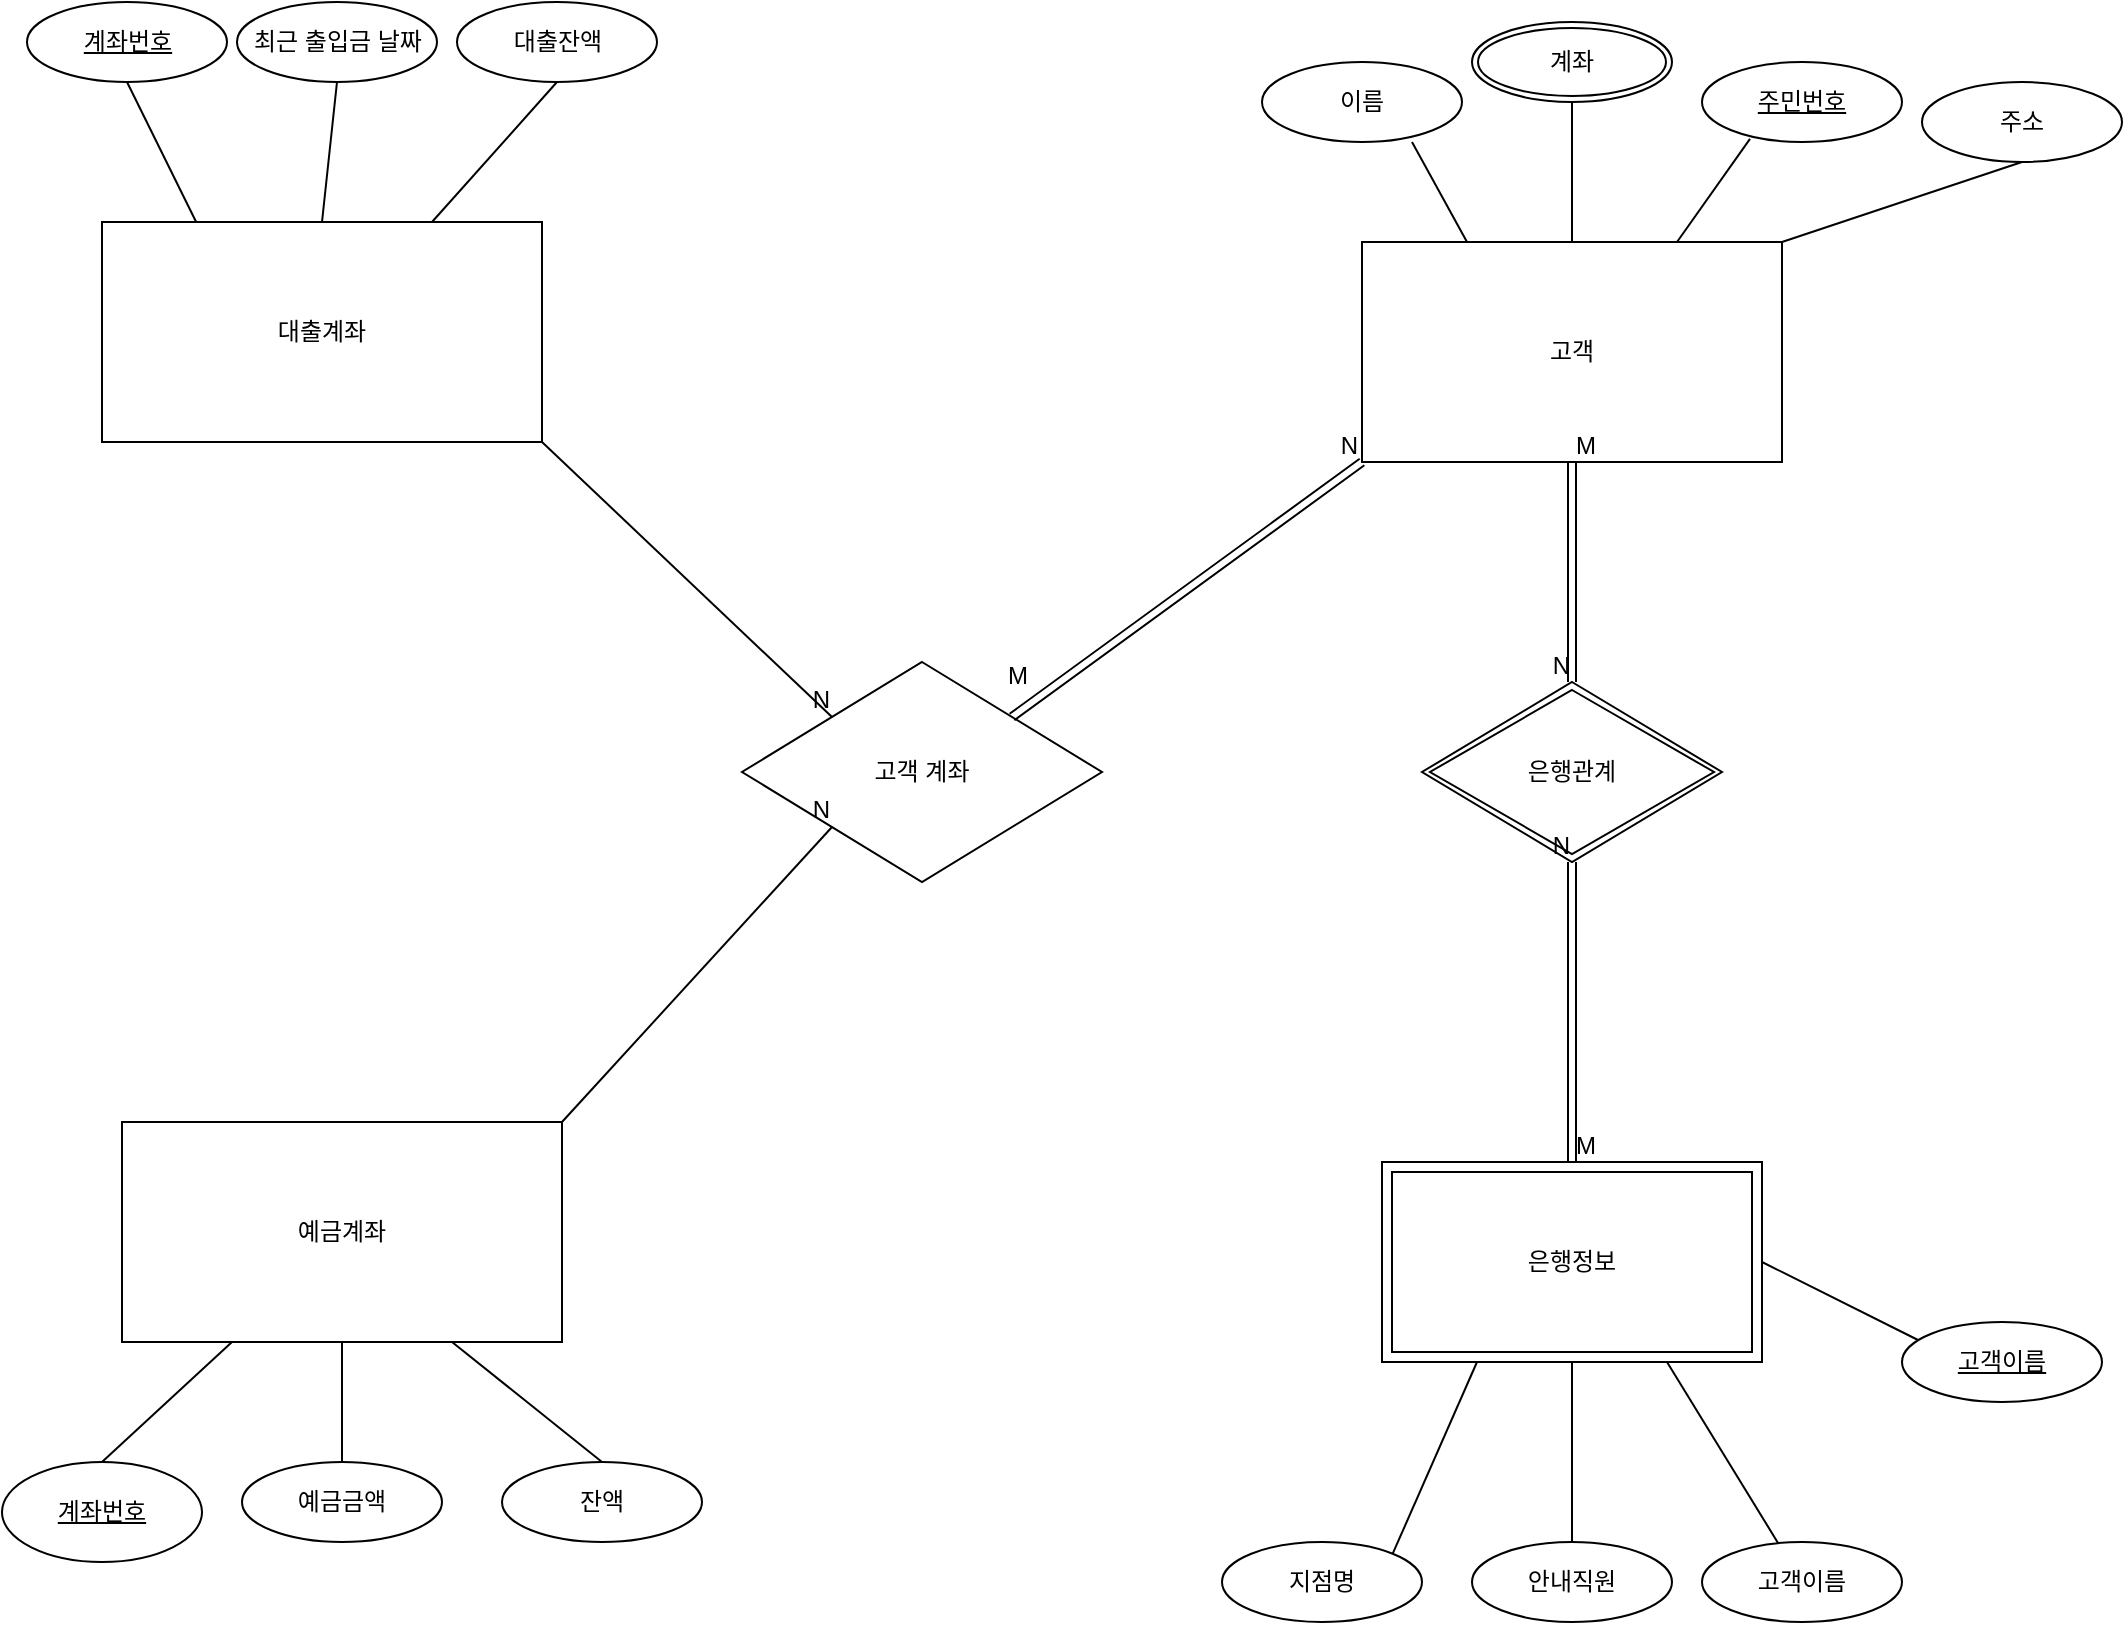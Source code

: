 <mxfile version="22.1.3" type="github">
  <diagram id="R2lEEEUBdFMjLlhIrx00" name="Page-1">
    <mxGraphModel dx="1104" dy="1135" grid="1" gridSize="10" guides="1" tooltips="1" connect="1" arrows="1" fold="1" page="1" pageScale="1" pageWidth="850" pageHeight="1100" math="0" shadow="0" extFonts="Permanent Marker^https://fonts.googleapis.com/css?family=Permanent+Marker">
      <root>
        <mxCell id="0" />
        <mxCell id="1" parent="0" />
        <mxCell id="ex15Wu89XBBNbvbOtpgM-51" value="예금계좌" style="whiteSpace=wrap;html=1;align=center;" parent="1" vertex="1">
          <mxGeometry x="170" y="650" width="220" height="110" as="geometry" />
        </mxCell>
        <mxCell id="ex15Wu89XBBNbvbOtpgM-52" value="대출계좌" style="whiteSpace=wrap;html=1;align=center;" parent="1" vertex="1">
          <mxGeometry x="160" y="200" width="220" height="110" as="geometry" />
        </mxCell>
        <mxCell id="ex15Wu89XBBNbvbOtpgM-55" value="은행정보" style="shape=ext;margin=3;double=1;whiteSpace=wrap;html=1;align=center;" parent="1" vertex="1">
          <mxGeometry x="800" y="670" width="190" height="100" as="geometry" />
        </mxCell>
        <mxCell id="ex15Wu89XBBNbvbOtpgM-56" value="고객" style="whiteSpace=wrap;html=1;align=center;" parent="1" vertex="1">
          <mxGeometry x="790" y="210" width="210" height="110" as="geometry" />
        </mxCell>
        <mxCell id="ex15Wu89XBBNbvbOtpgM-57" value="은행관계" style="shape=rhombus;double=1;perimeter=rhombusPerimeter;whiteSpace=wrap;html=1;align=center;" parent="1" vertex="1">
          <mxGeometry x="820" y="430" width="150" height="90" as="geometry" />
        </mxCell>
        <mxCell id="ex15Wu89XBBNbvbOtpgM-58" value="" style="shape=link;html=1;rounded=0;exitX=0.5;exitY=1;exitDx=0;exitDy=0;entryX=0.5;entryY=0;entryDx=0;entryDy=0;" parent="1" source="ex15Wu89XBBNbvbOtpgM-56" target="ex15Wu89XBBNbvbOtpgM-57" edge="1">
          <mxGeometry relative="1" as="geometry">
            <mxPoint x="530" y="420" as="sourcePoint" />
            <mxPoint x="690" y="420" as="targetPoint" />
          </mxGeometry>
        </mxCell>
        <mxCell id="ex15Wu89XBBNbvbOtpgM-59" value="M" style="resizable=0;html=1;whiteSpace=wrap;align=left;verticalAlign=bottom;" parent="ex15Wu89XBBNbvbOtpgM-58" connectable="0" vertex="1">
          <mxGeometry x="-1" relative="1" as="geometry" />
        </mxCell>
        <mxCell id="ex15Wu89XBBNbvbOtpgM-60" value="N" style="resizable=0;html=1;whiteSpace=wrap;align=right;verticalAlign=bottom;" parent="ex15Wu89XBBNbvbOtpgM-58" connectable="0" vertex="1">
          <mxGeometry x="1" relative="1" as="geometry" />
        </mxCell>
        <mxCell id="ex15Wu89XBBNbvbOtpgM-61" value="" style="shape=link;html=1;rounded=0;exitX=0.5;exitY=0;exitDx=0;exitDy=0;entryX=0.5;entryY=1;entryDx=0;entryDy=0;" parent="1" source="ex15Wu89XBBNbvbOtpgM-55" target="ex15Wu89XBBNbvbOtpgM-57" edge="1">
          <mxGeometry relative="1" as="geometry">
            <mxPoint x="530" y="420" as="sourcePoint" />
            <mxPoint x="690" y="420" as="targetPoint" />
          </mxGeometry>
        </mxCell>
        <mxCell id="ex15Wu89XBBNbvbOtpgM-62" value="M" style="resizable=0;html=1;whiteSpace=wrap;align=left;verticalAlign=bottom;" parent="ex15Wu89XBBNbvbOtpgM-61" connectable="0" vertex="1">
          <mxGeometry x="-1" relative="1" as="geometry" />
        </mxCell>
        <mxCell id="ex15Wu89XBBNbvbOtpgM-63" value="N" style="resizable=0;html=1;whiteSpace=wrap;align=right;verticalAlign=bottom;" parent="ex15Wu89XBBNbvbOtpgM-61" connectable="0" vertex="1">
          <mxGeometry x="1" relative="1" as="geometry" />
        </mxCell>
        <mxCell id="ex15Wu89XBBNbvbOtpgM-64" value="" style="endArrow=none;html=1;rounded=0;entryX=0.25;entryY=1;entryDx=0;entryDy=0;exitX=1;exitY=0;exitDx=0;exitDy=0;" parent="1" source="ex15Wu89XBBNbvbOtpgM-65" target="ex15Wu89XBBNbvbOtpgM-55" edge="1">
          <mxGeometry relative="1" as="geometry">
            <mxPoint x="790" y="850" as="sourcePoint" />
            <mxPoint x="690" y="420" as="targetPoint" />
          </mxGeometry>
        </mxCell>
        <mxCell id="ex15Wu89XBBNbvbOtpgM-65" value="지점명" style="ellipse;whiteSpace=wrap;html=1;align=center;" parent="1" vertex="1">
          <mxGeometry x="720" y="860" width="100" height="40" as="geometry" />
        </mxCell>
        <mxCell id="ex15Wu89XBBNbvbOtpgM-66" value="" style="endArrow=none;html=1;rounded=0;exitX=0.5;exitY=1;exitDx=0;exitDy=0;entryX=0.5;entryY=0;entryDx=0;entryDy=0;" parent="1" source="ex15Wu89XBBNbvbOtpgM-55" target="ex15Wu89XBBNbvbOtpgM-67" edge="1">
          <mxGeometry relative="1" as="geometry">
            <mxPoint x="540" y="790" as="sourcePoint" />
            <mxPoint x="895" y="850" as="targetPoint" />
          </mxGeometry>
        </mxCell>
        <mxCell id="ex15Wu89XBBNbvbOtpgM-67" value="안내직원" style="ellipse;whiteSpace=wrap;html=1;align=center;" parent="1" vertex="1">
          <mxGeometry x="845" y="860" width="100" height="40" as="geometry" />
        </mxCell>
        <mxCell id="ex15Wu89XBBNbvbOtpgM-68" value="" style="endArrow=none;html=1;rounded=0;exitX=0.75;exitY=1;exitDx=0;exitDy=0;" parent="1" source="ex15Wu89XBBNbvbOtpgM-55" target="ex15Wu89XBBNbvbOtpgM-69" edge="1">
          <mxGeometry relative="1" as="geometry">
            <mxPoint x="570" y="460" as="sourcePoint" />
            <mxPoint x="1000" y="840" as="targetPoint" />
          </mxGeometry>
        </mxCell>
        <mxCell id="ex15Wu89XBBNbvbOtpgM-69" value="고객이름" style="ellipse;whiteSpace=wrap;html=1;align=center;" parent="1" vertex="1">
          <mxGeometry x="960" y="860" width="100" height="40" as="geometry" />
        </mxCell>
        <mxCell id="ex15Wu89XBBNbvbOtpgM-71" value="고객 계좌" style="shape=rhombus;perimeter=rhombusPerimeter;whiteSpace=wrap;html=1;align=center;" parent="1" vertex="1">
          <mxGeometry x="480" y="420" width="180" height="110" as="geometry" />
        </mxCell>
        <mxCell id="ex15Wu89XBBNbvbOtpgM-72" value="" style="shape=link;html=1;rounded=0;entryX=0;entryY=1;entryDx=0;entryDy=0;exitX=1;exitY=0;exitDx=0;exitDy=0;" parent="1" source="ex15Wu89XBBNbvbOtpgM-71" target="ex15Wu89XBBNbvbOtpgM-56" edge="1">
          <mxGeometry relative="1" as="geometry">
            <mxPoint x="610" y="447.5" as="sourcePoint" />
            <mxPoint x="785" y="320" as="targetPoint" />
          </mxGeometry>
        </mxCell>
        <mxCell id="ex15Wu89XBBNbvbOtpgM-73" value="M" style="resizable=0;html=1;whiteSpace=wrap;align=left;verticalAlign=bottom;" parent="ex15Wu89XBBNbvbOtpgM-72" connectable="0" vertex="1">
          <mxGeometry x="-1" relative="1" as="geometry">
            <mxPoint x="-4" y="-12" as="offset" />
          </mxGeometry>
        </mxCell>
        <mxCell id="ex15Wu89XBBNbvbOtpgM-74" value="N" style="resizable=0;html=1;whiteSpace=wrap;align=right;verticalAlign=bottom;" parent="ex15Wu89XBBNbvbOtpgM-72" connectable="0" vertex="1">
          <mxGeometry x="1" relative="1" as="geometry" />
        </mxCell>
        <mxCell id="ex15Wu89XBBNbvbOtpgM-75" value="" style="endArrow=none;html=1;rounded=0;exitX=1;exitY=1;exitDx=0;exitDy=0;entryX=0;entryY=0;entryDx=0;entryDy=0;" parent="1" source="ex15Wu89XBBNbvbOtpgM-52" target="ex15Wu89XBBNbvbOtpgM-71" edge="1">
          <mxGeometry relative="1" as="geometry">
            <mxPoint x="570" y="460" as="sourcePoint" />
            <mxPoint x="730" y="460" as="targetPoint" />
          </mxGeometry>
        </mxCell>
        <mxCell id="ex15Wu89XBBNbvbOtpgM-76" value="N" style="resizable=0;html=1;whiteSpace=wrap;align=right;verticalAlign=bottom;" parent="ex15Wu89XBBNbvbOtpgM-75" connectable="0" vertex="1">
          <mxGeometry x="1" relative="1" as="geometry" />
        </mxCell>
        <mxCell id="ex15Wu89XBBNbvbOtpgM-78" value="" style="endArrow=none;html=1;rounded=0;exitX=1;exitY=0;exitDx=0;exitDy=0;entryX=0;entryY=1;entryDx=0;entryDy=0;" parent="1" source="ex15Wu89XBBNbvbOtpgM-51" target="ex15Wu89XBBNbvbOtpgM-71" edge="1">
          <mxGeometry relative="1" as="geometry">
            <mxPoint x="570" y="460" as="sourcePoint" />
            <mxPoint x="730" y="460" as="targetPoint" />
          </mxGeometry>
        </mxCell>
        <mxCell id="ex15Wu89XBBNbvbOtpgM-79" value="N" style="resizable=0;html=1;whiteSpace=wrap;align=right;verticalAlign=bottom;" parent="ex15Wu89XBBNbvbOtpgM-78" connectable="0" vertex="1">
          <mxGeometry x="1" relative="1" as="geometry" />
        </mxCell>
        <mxCell id="ex15Wu89XBBNbvbOtpgM-80" value="" style="endArrow=none;html=1;rounded=0;entryX=0.25;entryY=0;entryDx=0;entryDy=0;exitX=0.75;exitY=1;exitDx=0;exitDy=0;exitPerimeter=0;" parent="1" source="ex15Wu89XBBNbvbOtpgM-81" target="ex15Wu89XBBNbvbOtpgM-56" edge="1">
          <mxGeometry relative="1" as="geometry">
            <mxPoint x="770" y="150" as="sourcePoint" />
            <mxPoint x="730" y="460" as="targetPoint" />
          </mxGeometry>
        </mxCell>
        <mxCell id="ex15Wu89XBBNbvbOtpgM-81" value="이름" style="ellipse;whiteSpace=wrap;html=1;align=center;" parent="1" vertex="1">
          <mxGeometry x="740" y="120" width="100" height="40" as="geometry" />
        </mxCell>
        <mxCell id="ex15Wu89XBBNbvbOtpgM-83" value="계좌" style="ellipse;shape=doubleEllipse;margin=3;whiteSpace=wrap;html=1;align=center;" parent="1" vertex="1">
          <mxGeometry x="845" y="100" width="100" height="40" as="geometry" />
        </mxCell>
        <mxCell id="ex15Wu89XBBNbvbOtpgM-84" value="" style="endArrow=none;html=1;rounded=0;exitX=0.5;exitY=1;exitDx=0;exitDy=0;entryX=0.5;entryY=0;entryDx=0;entryDy=0;" parent="1" source="ex15Wu89XBBNbvbOtpgM-83" target="ex15Wu89XBBNbvbOtpgM-56" edge="1">
          <mxGeometry relative="1" as="geometry">
            <mxPoint x="570" y="460" as="sourcePoint" />
            <mxPoint x="730" y="460" as="targetPoint" />
          </mxGeometry>
        </mxCell>
        <mxCell id="ex15Wu89XBBNbvbOtpgM-85" value="" style="endArrow=none;html=1;rounded=0;exitX=0.75;exitY=0;exitDx=0;exitDy=0;entryX=0.24;entryY=0.96;entryDx=0;entryDy=0;entryPerimeter=0;" parent="1" source="ex15Wu89XBBNbvbOtpgM-56" target="ex15Wu89XBBNbvbOtpgM-87" edge="1">
          <mxGeometry relative="1" as="geometry">
            <mxPoint x="570" y="460" as="sourcePoint" />
            <mxPoint x="998.363" y="168.03" as="targetPoint" />
          </mxGeometry>
        </mxCell>
        <mxCell id="ex15Wu89XBBNbvbOtpgM-87" value="주민번호" style="ellipse;whiteSpace=wrap;html=1;align=center;fontStyle=4;" parent="1" vertex="1">
          <mxGeometry x="960" y="120" width="100" height="40" as="geometry" />
        </mxCell>
        <mxCell id="ex15Wu89XBBNbvbOtpgM-88" value="예금금액" style="ellipse;whiteSpace=wrap;html=1;align=center;" parent="1" vertex="1">
          <mxGeometry x="230" y="820" width="100" height="40" as="geometry" />
        </mxCell>
        <mxCell id="ex15Wu89XBBNbvbOtpgM-89" value="&lt;u&gt;계좌번호&lt;/u&gt;" style="ellipse;whiteSpace=wrap;html=1;align=center;" parent="1" vertex="1">
          <mxGeometry x="110" y="820" width="100" height="50" as="geometry" />
        </mxCell>
        <mxCell id="ex15Wu89XBBNbvbOtpgM-90" value="잔액" style="ellipse;whiteSpace=wrap;html=1;align=center;" parent="1" vertex="1">
          <mxGeometry x="360" y="820" width="100" height="40" as="geometry" />
        </mxCell>
        <mxCell id="ex15Wu89XBBNbvbOtpgM-91" value="최근 출입금 날짜" style="ellipse;whiteSpace=wrap;html=1;align=center;" parent="1" vertex="1">
          <mxGeometry x="227.5" y="90" width="100" height="40" as="geometry" />
        </mxCell>
        <mxCell id="ex15Wu89XBBNbvbOtpgM-92" value="&lt;u&gt;계좌번호&lt;/u&gt;" style="ellipse;whiteSpace=wrap;html=1;align=center;" parent="1" vertex="1">
          <mxGeometry x="122.5" y="90" width="100" height="40" as="geometry" />
        </mxCell>
        <mxCell id="ex15Wu89XBBNbvbOtpgM-93" value="대출잔액" style="ellipse;whiteSpace=wrap;html=1;align=center;" parent="1" vertex="1">
          <mxGeometry x="337.5" y="90" width="100" height="40" as="geometry" />
        </mxCell>
        <mxCell id="ex15Wu89XBBNbvbOtpgM-95" value="" style="endArrow=none;html=1;rounded=0;exitX=0.5;exitY=0;exitDx=0;exitDy=0;entryX=0.75;entryY=1;entryDx=0;entryDy=0;" parent="1" source="ex15Wu89XBBNbvbOtpgM-90" target="ex15Wu89XBBNbvbOtpgM-51" edge="1">
          <mxGeometry relative="1" as="geometry">
            <mxPoint x="250" y="460" as="sourcePoint" />
            <mxPoint x="410" y="460" as="targetPoint" />
          </mxGeometry>
        </mxCell>
        <mxCell id="ex15Wu89XBBNbvbOtpgM-96" value="" style="endArrow=none;html=1;rounded=0;exitX=0.5;exitY=0;exitDx=0;exitDy=0;entryX=0.5;entryY=1;entryDx=0;entryDy=0;" parent="1" source="ex15Wu89XBBNbvbOtpgM-88" target="ex15Wu89XBBNbvbOtpgM-51" edge="1">
          <mxGeometry relative="1" as="geometry">
            <mxPoint x="250" y="460" as="sourcePoint" />
            <mxPoint x="410" y="460" as="targetPoint" />
          </mxGeometry>
        </mxCell>
        <mxCell id="ex15Wu89XBBNbvbOtpgM-97" value="" style="endArrow=none;html=1;rounded=0;exitX=0.5;exitY=0;exitDx=0;exitDy=0;entryX=0.25;entryY=1;entryDx=0;entryDy=0;" parent="1" source="ex15Wu89XBBNbvbOtpgM-89" target="ex15Wu89XBBNbvbOtpgM-51" edge="1">
          <mxGeometry relative="1" as="geometry">
            <mxPoint x="250" y="460" as="sourcePoint" />
            <mxPoint x="410" y="460" as="targetPoint" />
          </mxGeometry>
        </mxCell>
        <mxCell id="ex15Wu89XBBNbvbOtpgM-98" value="" style="endArrow=none;html=1;rounded=0;exitX=0.5;exitY=1;exitDx=0;exitDy=0;entryX=0.75;entryY=0;entryDx=0;entryDy=0;" parent="1" source="ex15Wu89XBBNbvbOtpgM-93" target="ex15Wu89XBBNbvbOtpgM-52" edge="1">
          <mxGeometry relative="1" as="geometry">
            <mxPoint x="250" y="460" as="sourcePoint" />
            <mxPoint x="410" y="460" as="targetPoint" />
          </mxGeometry>
        </mxCell>
        <mxCell id="ex15Wu89XBBNbvbOtpgM-99" value="" style="endArrow=none;html=1;rounded=0;exitX=0.5;exitY=1;exitDx=0;exitDy=0;entryX=0.5;entryY=0;entryDx=0;entryDy=0;" parent="1" source="ex15Wu89XBBNbvbOtpgM-91" target="ex15Wu89XBBNbvbOtpgM-52" edge="1">
          <mxGeometry relative="1" as="geometry">
            <mxPoint x="250" y="460" as="sourcePoint" />
            <mxPoint x="270" y="210" as="targetPoint" />
          </mxGeometry>
        </mxCell>
        <mxCell id="ex15Wu89XBBNbvbOtpgM-100" value="" style="endArrow=none;html=1;rounded=0;exitX=0.5;exitY=1;exitDx=0;exitDy=0;entryX=0.214;entryY=0;entryDx=0;entryDy=0;entryPerimeter=0;" parent="1" source="ex15Wu89XBBNbvbOtpgM-92" target="ex15Wu89XBBNbvbOtpgM-52" edge="1">
          <mxGeometry relative="1" as="geometry">
            <mxPoint x="90" y="160" as="sourcePoint" />
            <mxPoint x="250" y="160" as="targetPoint" />
          </mxGeometry>
        </mxCell>
        <mxCell id="ex15Wu89XBBNbvbOtpgM-101" value="주소" style="ellipse;whiteSpace=wrap;html=1;align=center;" parent="1" vertex="1">
          <mxGeometry x="1070" y="130" width="100" height="40" as="geometry" />
        </mxCell>
        <mxCell id="ex15Wu89XBBNbvbOtpgM-102" value="" style="endArrow=none;html=1;rounded=0;exitX=1;exitY=0;exitDx=0;exitDy=0;entryX=0.5;entryY=1;entryDx=0;entryDy=0;" parent="1" source="ex15Wu89XBBNbvbOtpgM-56" target="ex15Wu89XBBNbvbOtpgM-101" edge="1">
          <mxGeometry relative="1" as="geometry">
            <mxPoint x="1050" y="280" as="sourcePoint" />
            <mxPoint x="1210" y="280" as="targetPoint" />
          </mxGeometry>
        </mxCell>
        <mxCell id="ex15Wu89XBBNbvbOtpgM-104" value="" style="endArrow=none;html=1;rounded=0;exitX=1;exitY=0.5;exitDx=0;exitDy=0;entryX=0;entryY=0.5;entryDx=0;entryDy=0;" parent="1" source="ex15Wu89XBBNbvbOtpgM-55" edge="1">
          <mxGeometry relative="1" as="geometry">
            <mxPoint x="1000" y="630" as="sourcePoint" />
            <mxPoint x="1070" y="760" as="targetPoint" />
          </mxGeometry>
        </mxCell>
        <mxCell id="ex15Wu89XBBNbvbOtpgM-105" value="고객이름" style="ellipse;whiteSpace=wrap;html=1;align=center;fontStyle=4;" parent="1" vertex="1">
          <mxGeometry x="1060" y="750" width="100" height="40" as="geometry" />
        </mxCell>
      </root>
    </mxGraphModel>
  </diagram>
</mxfile>
